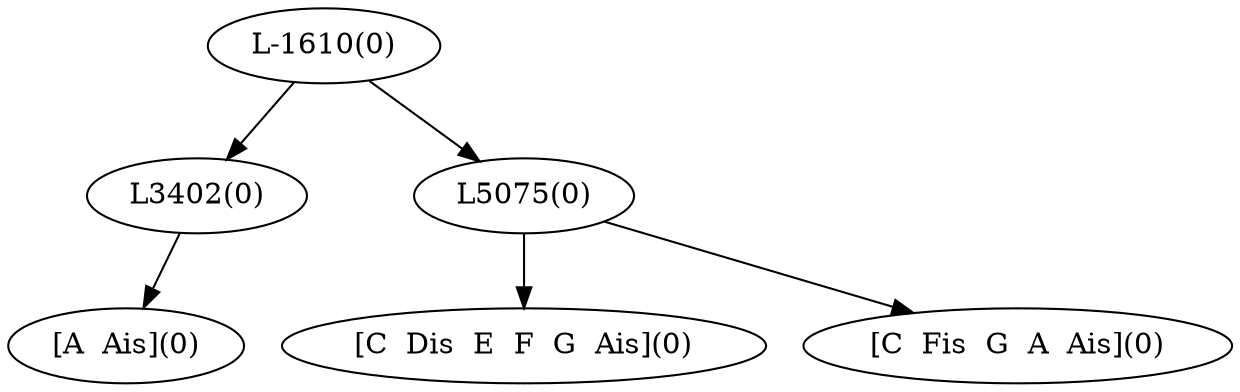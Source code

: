 digraph sample{
"L3402(0)"->"[A  Ais](0)"
"L5075(0)"->"[C  Dis  E  F  G  Ais](0)"
"L5075(0)"->"[C  Fis  G  A  Ais](0)"
"L-1610(0)"->"L3402(0)"
"L-1610(0)"->"L5075(0)"
{rank = min; "L-1610(0)"}
{rank = same; "L3402(0)"; "L5075(0)";}
{rank = max; "[A  Ais](0)"; "[C  Dis  E  F  G  Ais](0)"; "[C  Fis  G  A  Ais](0)";}
}